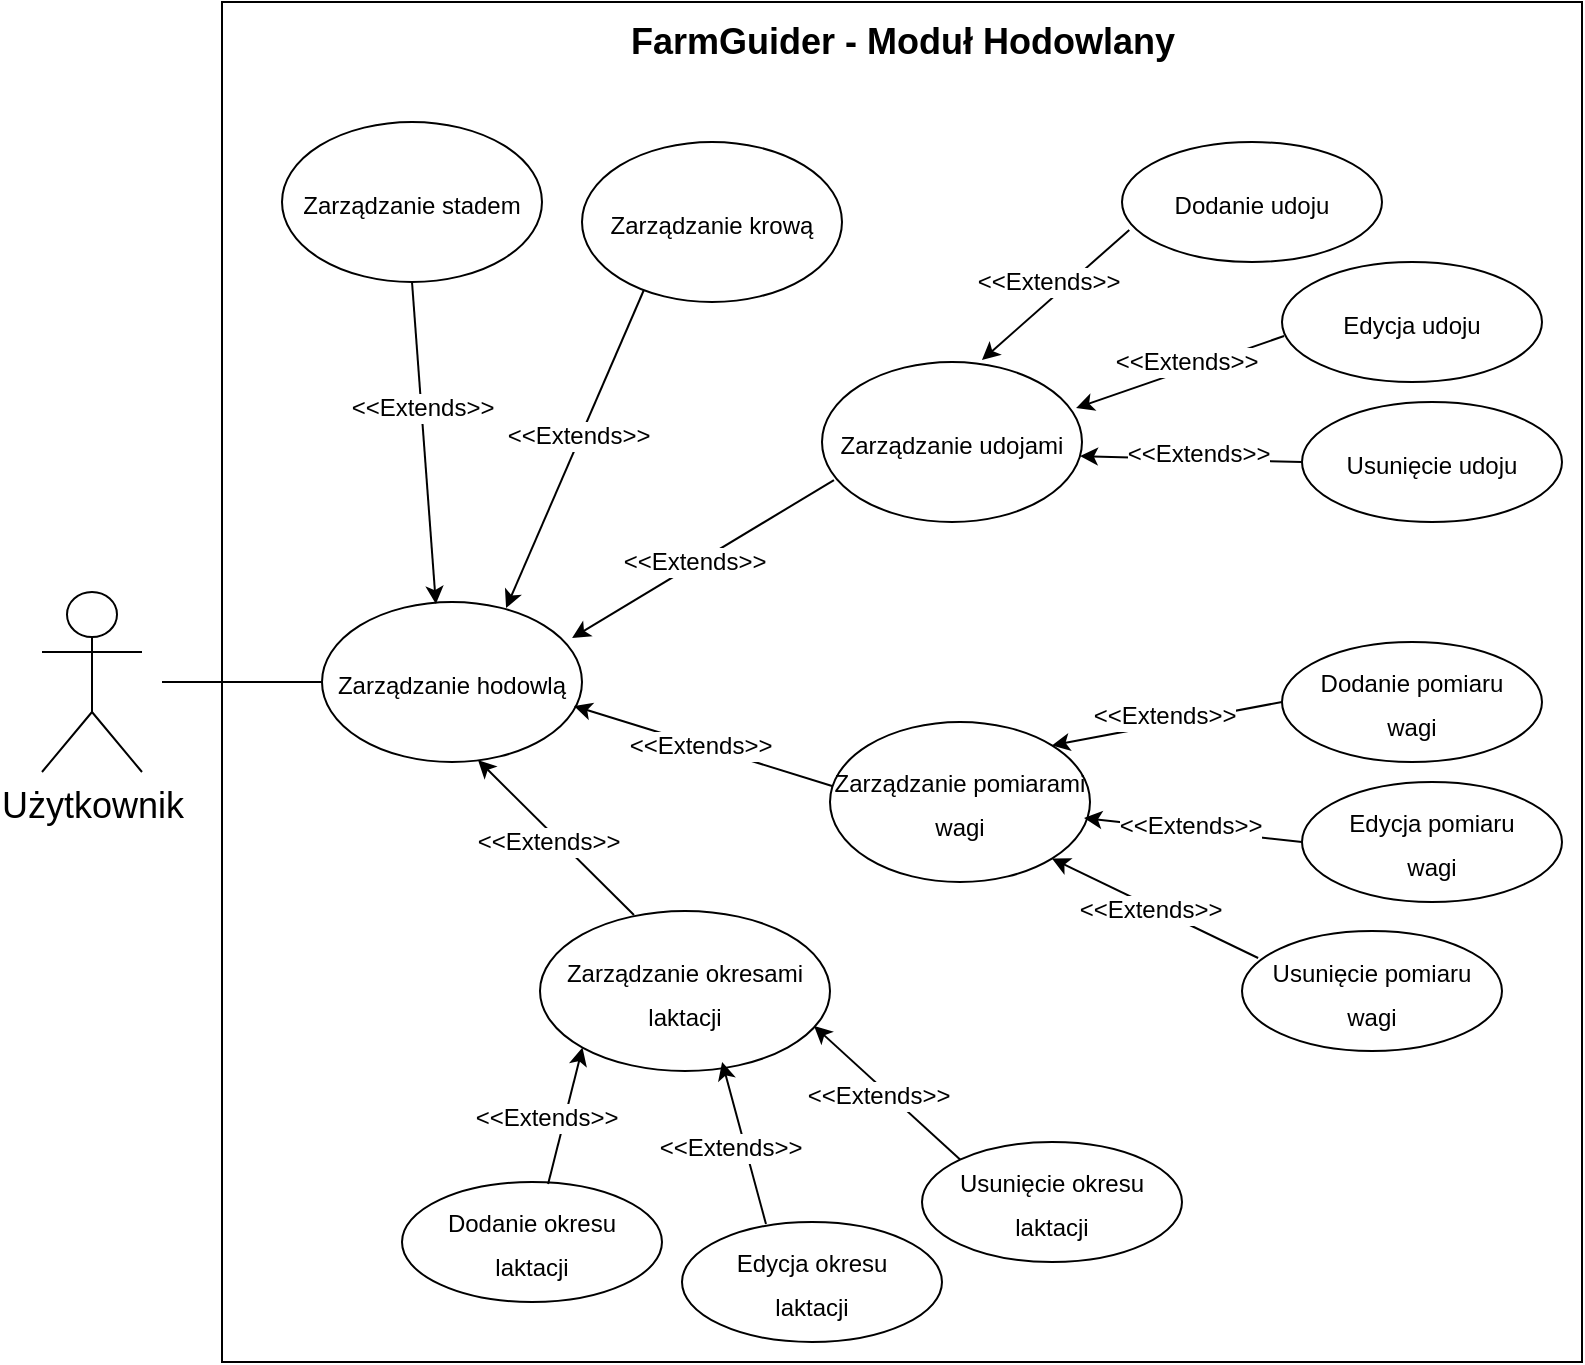 <mxfile version="22.1.18" type="device">
  <diagram id="BC79CML7Z33H3tk79keH" name="Strona-1">
    <mxGraphModel dx="1434" dy="746" grid="1" gridSize="10" guides="1" tooltips="1" connect="1" arrows="1" fold="1" page="1" pageScale="1" pageWidth="827" pageHeight="1169" math="0" shadow="0">
      <root>
        <mxCell id="0" />
        <mxCell id="1" parent="0" />
        <mxCell id="yx_y9nf9KPECeYAKMQg5-1" value="" style="whiteSpace=wrap;html=1;aspect=fixed;" parent="1" vertex="1">
          <mxGeometry x="110" y="60" width="680" height="680" as="geometry" />
        </mxCell>
        <mxCell id="yx_y9nf9KPECeYAKMQg5-2" value="&lt;div style=&quot;font-size: 18px;&quot; align=&quot;center&quot;&gt;&lt;font style=&quot;font-size: 18px;&quot;&gt;&lt;b&gt;FarmGuider &lt;font style=&quot;font-size: 18px;&quot;&gt;- Moduł Hodowlany&lt;/font&gt;&lt;br&gt;&lt;/b&gt;&lt;/font&gt;&lt;/div&gt;" style="text;html=1;strokeColor=none;fillColor=none;spacing=5;spacingTop=-20;whiteSpace=wrap;overflow=hidden;rounded=0;align=center;" parent="1" vertex="1">
          <mxGeometry x="295.63" y="80" width="308.75" height="30" as="geometry" />
        </mxCell>
        <mxCell id="yx_y9nf9KPECeYAKMQg5-13" value="&lt;font style=&quot;font-size: 12px;&quot;&gt;Zarządzanie hodowlą&lt;br&gt;&lt;/font&gt;" style="ellipse;whiteSpace=wrap;html=1;fontSize=18;" parent="1" vertex="1">
          <mxGeometry x="160" y="360" width="130" height="80" as="geometry" />
        </mxCell>
        <mxCell id="VzAytHsf84ptwid28OPW-5" value="&lt;font style=&quot;font-size: 12px;&quot;&gt;Zarządzanie stadem&lt;br&gt;&lt;/font&gt;" style="ellipse;whiteSpace=wrap;html=1;fontSize=18;" parent="1" vertex="1">
          <mxGeometry x="140" y="120" width="130" height="80" as="geometry" />
        </mxCell>
        <mxCell id="VzAytHsf84ptwid28OPW-6" value="Użytkownik" style="shape=umlActor;verticalLabelPosition=bottom;verticalAlign=top;html=1;outlineConnect=0;fontSize=18;" parent="1" vertex="1">
          <mxGeometry x="20" y="355" width="50" height="90" as="geometry" />
        </mxCell>
        <mxCell id="VzAytHsf84ptwid28OPW-16" style="edgeStyle=orthogonalEdgeStyle;rounded=0;orthogonalLoop=1;jettySize=auto;html=1;entryX=0;entryY=0.5;entryDx=0;entryDy=0;fontSize=12;endArrow=none;endFill=0;" parent="1" target="yx_y9nf9KPECeYAKMQg5-13" edge="1">
          <mxGeometry relative="1" as="geometry">
            <mxPoint x="80" y="400" as="sourcePoint" />
            <Array as="points">
              <mxPoint x="80" y="400" />
            </Array>
            <mxPoint x="610" y="270" as="targetPoint" />
          </mxGeometry>
        </mxCell>
        <mxCell id="VzAytHsf84ptwid28OPW-17" value="&lt;font style=&quot;font-size: 12px;&quot;&gt;Zarządzanie krową&lt;br&gt;&lt;/font&gt;" style="ellipse;whiteSpace=wrap;html=1;fontSize=18;" parent="1" vertex="1">
          <mxGeometry x="290" y="130" width="130" height="80" as="geometry" />
        </mxCell>
        <mxCell id="VzAytHsf84ptwid28OPW-18" value="&lt;font style=&quot;font-size: 12px;&quot;&gt;Zarządzanie udojami&lt;br&gt;&lt;/font&gt;" style="ellipse;whiteSpace=wrap;html=1;fontSize=18;" parent="1" vertex="1">
          <mxGeometry x="410" y="240" width="130" height="80" as="geometry" />
        </mxCell>
        <mxCell id="VzAytHsf84ptwid28OPW-19" value="&lt;font style=&quot;font-size: 12px;&quot;&gt;Zarządzanie pomiarami wagi&lt;br&gt;&lt;/font&gt;" style="ellipse;whiteSpace=wrap;html=1;fontSize=18;" parent="1" vertex="1">
          <mxGeometry x="414" y="420" width="130" height="80" as="geometry" />
        </mxCell>
        <mxCell id="VzAytHsf84ptwid28OPW-20" value="&lt;font style=&quot;font-size: 12px;&quot;&gt;Zarządzanie okresami laktacji&lt;br&gt;&lt;/font&gt;" style="ellipse;whiteSpace=wrap;html=1;fontSize=18;" parent="1" vertex="1">
          <mxGeometry x="269" y="514.5" width="145" height="80" as="geometry" />
        </mxCell>
        <mxCell id="VzAytHsf84ptwid28OPW-22" value="" style="endArrow=classic;html=1;rounded=0;entryX=0.708;entryY=0.038;entryDx=0;entryDy=0;exitX=0.238;exitY=0.925;exitDx=0;exitDy=0;entryPerimeter=0;exitPerimeter=0;" parent="1" source="VzAytHsf84ptwid28OPW-17" target="yx_y9nf9KPECeYAKMQg5-13" edge="1">
          <mxGeometry width="50" height="50" relative="1" as="geometry">
            <mxPoint x="390" y="410" as="sourcePoint" />
            <mxPoint x="440" y="360" as="targetPoint" />
          </mxGeometry>
        </mxCell>
        <mxCell id="VzAytHsf84ptwid28OPW-23" value="&lt;font style=&quot;font-size: 12px;&quot;&gt;&amp;lt;&amp;lt;Extends&amp;gt;&amp;gt;&lt;/font&gt;" style="edgeLabel;html=1;align=center;verticalAlign=middle;resizable=0;points=[];rotation=0;" parent="VzAytHsf84ptwid28OPW-22" vertex="1" connectable="0">
          <mxGeometry x="-0.122" relative="1" as="geometry">
            <mxPoint x="-3" y="3" as="offset" />
          </mxGeometry>
        </mxCell>
        <mxCell id="VzAytHsf84ptwid28OPW-24" value="" style="endArrow=classic;html=1;rounded=0;entryX=0.438;entryY=0.013;entryDx=0;entryDy=0;exitX=0.5;exitY=1;exitDx=0;exitDy=0;entryPerimeter=0;" parent="1" source="VzAytHsf84ptwid28OPW-5" target="yx_y9nf9KPECeYAKMQg5-13" edge="1">
          <mxGeometry width="50" height="50" relative="1" as="geometry">
            <mxPoint x="414" y="160" as="sourcePoint" />
            <mxPoint x="290" y="360" as="targetPoint" />
          </mxGeometry>
        </mxCell>
        <mxCell id="VzAytHsf84ptwid28OPW-25" value="&lt;font style=&quot;font-size: 12px;&quot;&gt;&amp;lt;&amp;lt;Extends&amp;gt;&amp;gt;&lt;/font&gt;" style="edgeLabel;html=1;align=center;verticalAlign=middle;resizable=0;points=[];rotation=0;" parent="VzAytHsf84ptwid28OPW-24" vertex="1" connectable="0">
          <mxGeometry x="-0.122" relative="1" as="geometry">
            <mxPoint y="-8" as="offset" />
          </mxGeometry>
        </mxCell>
        <mxCell id="VzAytHsf84ptwid28OPW-29" value="&lt;font style=&quot;font-size: 12px;&quot;&gt;Dodanie udoju&lt;br&gt;&lt;/font&gt;" style="ellipse;whiteSpace=wrap;html=1;fontSize=18;" parent="1" vertex="1">
          <mxGeometry x="560" y="130" width="130" height="60" as="geometry" />
        </mxCell>
        <mxCell id="VzAytHsf84ptwid28OPW-30" value="&lt;font style=&quot;font-size: 12px;&quot;&gt;Edycja udoju&lt;br&gt;&lt;/font&gt;" style="ellipse;whiteSpace=wrap;html=1;fontSize=18;" parent="1" vertex="1">
          <mxGeometry x="640" y="190" width="130" height="60" as="geometry" />
        </mxCell>
        <mxCell id="VzAytHsf84ptwid28OPW-31" value="&lt;font style=&quot;font-size: 12px;&quot;&gt;Usunięcie udoju&lt;br&gt;&lt;/font&gt;" style="ellipse;whiteSpace=wrap;html=1;fontSize=18;" parent="1" vertex="1">
          <mxGeometry x="650" y="260" width="130" height="60" as="geometry" />
        </mxCell>
        <mxCell id="VzAytHsf84ptwid28OPW-32" value="&lt;font style=&quot;font-size: 12px;&quot;&gt;Dodanie pomiaru&lt;br&gt;wagi&lt;br&gt;&lt;/font&gt;" style="ellipse;whiteSpace=wrap;html=1;fontSize=18;" parent="1" vertex="1">
          <mxGeometry x="640" y="380" width="130" height="60" as="geometry" />
        </mxCell>
        <mxCell id="VzAytHsf84ptwid28OPW-33" value="&lt;font style=&quot;font-size: 12px;&quot;&gt;Edycja pomiaru&lt;br&gt;wagi&lt;br&gt;&lt;/font&gt;" style="ellipse;whiteSpace=wrap;html=1;fontSize=18;" parent="1" vertex="1">
          <mxGeometry x="650" y="450" width="130" height="60" as="geometry" />
        </mxCell>
        <mxCell id="VzAytHsf84ptwid28OPW-34" value="&lt;font style=&quot;font-size: 12px;&quot;&gt;Usunięcie pomiaru&lt;br&gt;wagi&lt;br&gt;&lt;/font&gt;" style="ellipse;whiteSpace=wrap;html=1;fontSize=18;" parent="1" vertex="1">
          <mxGeometry x="620" y="524.5" width="130" height="60" as="geometry" />
        </mxCell>
        <mxCell id="VzAytHsf84ptwid28OPW-35" value="&lt;font style=&quot;font-size: 12px;&quot;&gt;Dodanie okresu&lt;br&gt;laktacji&lt;br&gt;&lt;/font&gt;" style="ellipse;whiteSpace=wrap;html=1;fontSize=18;" parent="1" vertex="1">
          <mxGeometry x="200" y="650" width="130" height="60" as="geometry" />
        </mxCell>
        <mxCell id="VzAytHsf84ptwid28OPW-36" value="&lt;font style=&quot;font-size: 12px;&quot;&gt;Edycja okresu&lt;br&gt;laktacji&lt;br&gt;&lt;/font&gt;" style="ellipse;whiteSpace=wrap;html=1;fontSize=18;" parent="1" vertex="1">
          <mxGeometry x="340" y="670" width="130" height="60" as="geometry" />
        </mxCell>
        <mxCell id="VzAytHsf84ptwid28OPW-37" value="&lt;font style=&quot;font-size: 12px;&quot;&gt;Usunięcie okresu&lt;br&gt;laktacji&lt;br&gt;&lt;/font&gt;" style="ellipse;whiteSpace=wrap;html=1;fontSize=18;" parent="1" vertex="1">
          <mxGeometry x="460" y="630" width="130" height="60" as="geometry" />
        </mxCell>
        <mxCell id="VzAytHsf84ptwid28OPW-38" value="" style="endArrow=classic;html=1;rounded=0;entryX=0.962;entryY=0.225;entryDx=0;entryDy=0;exitX=0.046;exitY=0.738;exitDx=0;exitDy=0;entryPerimeter=0;exitPerimeter=0;" parent="1" source="VzAytHsf84ptwid28OPW-18" target="yx_y9nf9KPECeYAKMQg5-13" edge="1">
          <mxGeometry width="50" height="50" relative="1" as="geometry">
            <mxPoint x="370" y="210" as="sourcePoint" />
            <mxPoint x="235" y="370" as="targetPoint" />
          </mxGeometry>
        </mxCell>
        <mxCell id="VzAytHsf84ptwid28OPW-39" value="&lt;font style=&quot;font-size: 12px;&quot;&gt;&amp;lt;&amp;lt;Extends&amp;gt;&amp;gt;&lt;/font&gt;" style="edgeLabel;html=1;align=center;verticalAlign=middle;resizable=0;points=[];rotation=0;" parent="VzAytHsf84ptwid28OPW-38" vertex="1" connectable="0">
          <mxGeometry x="-0.122" relative="1" as="geometry">
            <mxPoint x="-13" y="6" as="offset" />
          </mxGeometry>
        </mxCell>
        <mxCell id="VzAytHsf84ptwid28OPW-45" value="" style="endArrow=classic;html=1;rounded=0;entryX=0.615;entryY=-0.012;entryDx=0;entryDy=0;exitX=0.028;exitY=0.733;exitDx=0;exitDy=0;exitPerimeter=0;entryPerimeter=0;" parent="1" source="VzAytHsf84ptwid28OPW-29" target="VzAytHsf84ptwid28OPW-18" edge="1">
          <mxGeometry width="50" height="50" relative="1" as="geometry">
            <mxPoint x="410" y="380" as="sourcePoint" />
            <mxPoint x="300" y="410" as="targetPoint" />
          </mxGeometry>
        </mxCell>
        <mxCell id="VzAytHsf84ptwid28OPW-46" value="&lt;font style=&quot;font-size: 12px;&quot;&gt;&amp;lt;&amp;lt;Extends&amp;gt;&amp;gt;&lt;/font&gt;" style="edgeLabel;html=1;align=center;verticalAlign=middle;resizable=0;points=[];rotation=0;" parent="VzAytHsf84ptwid28OPW-45" vertex="1" connectable="0">
          <mxGeometry x="-0.122" relative="1" as="geometry">
            <mxPoint x="-9" y="-3" as="offset" />
          </mxGeometry>
        </mxCell>
        <mxCell id="VzAytHsf84ptwid28OPW-48" value="" style="endArrow=classic;html=1;rounded=0;entryX=0.977;entryY=0.288;entryDx=0;entryDy=0;exitX=0.008;exitY=0.617;exitDx=0;exitDy=0;entryPerimeter=0;exitPerimeter=0;" parent="1" source="VzAytHsf84ptwid28OPW-30" target="VzAytHsf84ptwid28OPW-18" edge="1">
          <mxGeometry width="50" height="50" relative="1" as="geometry">
            <mxPoint x="630" y="310" as="sourcePoint" />
            <mxPoint x="521" y="352" as="targetPoint" />
          </mxGeometry>
        </mxCell>
        <mxCell id="VzAytHsf84ptwid28OPW-49" value="&lt;font style=&quot;font-size: 12px;&quot;&gt;&amp;lt;&amp;lt;Extends&amp;gt;&amp;gt;&lt;/font&gt;" style="edgeLabel;html=1;align=center;verticalAlign=middle;resizable=0;points=[];rotation=0;" parent="VzAytHsf84ptwid28OPW-48" vertex="1" connectable="0">
          <mxGeometry x="-0.122" relative="1" as="geometry">
            <mxPoint x="-3" y="-3" as="offset" />
          </mxGeometry>
        </mxCell>
        <mxCell id="VzAytHsf84ptwid28OPW-50" value="" style="endArrow=classic;html=1;rounded=0;entryX=0.992;entryY=0.588;entryDx=0;entryDy=0;exitX=0;exitY=0.5;exitDx=0;exitDy=0;entryPerimeter=0;" parent="1" source="VzAytHsf84ptwid28OPW-31" target="VzAytHsf84ptwid28OPW-18" edge="1">
          <mxGeometry width="50" height="50" relative="1" as="geometry">
            <mxPoint x="650" y="380" as="sourcePoint" />
            <mxPoint x="540" y="380" as="targetPoint" />
          </mxGeometry>
        </mxCell>
        <mxCell id="VzAytHsf84ptwid28OPW-51" value="&lt;font style=&quot;font-size: 12px;&quot;&gt;&amp;lt;&amp;lt;Extends&amp;gt;&amp;gt;&lt;/font&gt;" style="edgeLabel;html=1;align=center;verticalAlign=middle;resizable=0;points=[];rotation=0;" parent="VzAytHsf84ptwid28OPW-50" vertex="1" connectable="0">
          <mxGeometry x="-0.122" relative="1" as="geometry">
            <mxPoint x="-3" y="-3" as="offset" />
          </mxGeometry>
        </mxCell>
        <mxCell id="VzAytHsf84ptwid28OPW-52" value="" style="endArrow=classic;html=1;rounded=0;entryX=0.969;entryY=0.65;entryDx=0;entryDy=0;exitX=0.008;exitY=0.4;exitDx=0;exitDy=0;exitPerimeter=0;entryPerimeter=0;" parent="1" source="VzAytHsf84ptwid28OPW-19" target="yx_y9nf9KPECeYAKMQg5-13" edge="1">
          <mxGeometry width="50" height="50" relative="1" as="geometry">
            <mxPoint x="410" y="380" as="sourcePoint" />
            <mxPoint x="300" y="410" as="targetPoint" />
          </mxGeometry>
        </mxCell>
        <mxCell id="VzAytHsf84ptwid28OPW-53" value="&lt;font style=&quot;font-size: 12px;&quot;&gt;&amp;lt;&amp;lt;Extends&amp;gt;&amp;gt;&lt;/font&gt;" style="edgeLabel;html=1;align=center;verticalAlign=middle;resizable=0;points=[];rotation=0;" parent="VzAytHsf84ptwid28OPW-52" vertex="1" connectable="0">
          <mxGeometry x="-0.122" relative="1" as="geometry">
            <mxPoint x="-9" y="-3" as="offset" />
          </mxGeometry>
        </mxCell>
        <mxCell id="VzAytHsf84ptwid28OPW-54" value="" style="endArrow=classic;html=1;rounded=0;entryX=1;entryY=0;entryDx=0;entryDy=0;exitX=0;exitY=0.5;exitDx=0;exitDy=0;" parent="1" source="VzAytHsf84ptwid28OPW-32" target="VzAytHsf84ptwid28OPW-19" edge="1">
          <mxGeometry width="50" height="50" relative="1" as="geometry">
            <mxPoint x="370" y="520" as="sourcePoint" />
            <mxPoint x="281" y="438" as="targetPoint" />
          </mxGeometry>
        </mxCell>
        <mxCell id="VzAytHsf84ptwid28OPW-55" value="&lt;font style=&quot;font-size: 12px;&quot;&gt;&amp;lt;&amp;lt;Extends&amp;gt;&amp;gt;&lt;/font&gt;" style="edgeLabel;html=1;align=center;verticalAlign=middle;resizable=0;points=[];rotation=0;" parent="VzAytHsf84ptwid28OPW-54" vertex="1" connectable="0">
          <mxGeometry x="-0.122" relative="1" as="geometry">
            <mxPoint x="-9" y="-3" as="offset" />
          </mxGeometry>
        </mxCell>
        <mxCell id="VzAytHsf84ptwid28OPW-57" value="" style="endArrow=classic;html=1;rounded=0;entryX=0.977;entryY=0.6;entryDx=0;entryDy=0;exitX=0;exitY=0.5;exitDx=0;exitDy=0;entryPerimeter=0;" parent="1" source="VzAytHsf84ptwid28OPW-33" target="VzAytHsf84ptwid28OPW-19" edge="1">
          <mxGeometry width="50" height="50" relative="1" as="geometry">
            <mxPoint x="620" y="530" as="sourcePoint" />
            <mxPoint x="531" y="562" as="targetPoint" />
          </mxGeometry>
        </mxCell>
        <mxCell id="VzAytHsf84ptwid28OPW-58" value="&lt;font style=&quot;font-size: 12px;&quot;&gt;&amp;lt;&amp;lt;Extends&amp;gt;&amp;gt;&lt;/font&gt;" style="edgeLabel;html=1;align=center;verticalAlign=middle;resizable=0;points=[];rotation=0;" parent="VzAytHsf84ptwid28OPW-57" vertex="1" connectable="0">
          <mxGeometry x="-0.122" relative="1" as="geometry">
            <mxPoint x="-9" y="-3" as="offset" />
          </mxGeometry>
        </mxCell>
        <mxCell id="VzAytHsf84ptwid28OPW-59" value="" style="endArrow=classic;html=1;rounded=0;entryX=1;entryY=1;entryDx=0;entryDy=0;exitX=0.062;exitY=0.225;exitDx=0;exitDy=0;exitPerimeter=0;" parent="1" source="VzAytHsf84ptwid28OPW-34" target="VzAytHsf84ptwid28OPW-19" edge="1">
          <mxGeometry width="50" height="50" relative="1" as="geometry">
            <mxPoint x="630" y="530" as="sourcePoint" />
            <mxPoint x="550" y="600" as="targetPoint" />
          </mxGeometry>
        </mxCell>
        <mxCell id="VzAytHsf84ptwid28OPW-60" value="&lt;font style=&quot;font-size: 12px;&quot;&gt;&amp;lt;&amp;lt;Extends&amp;gt;&amp;gt;&lt;/font&gt;" style="edgeLabel;html=1;align=center;verticalAlign=middle;resizable=0;points=[];rotation=0;" parent="VzAytHsf84ptwid28OPW-59" vertex="1" connectable="0">
          <mxGeometry x="-0.122" relative="1" as="geometry">
            <mxPoint x="-9" y="-3" as="offset" />
          </mxGeometry>
        </mxCell>
        <mxCell id="VzAytHsf84ptwid28OPW-61" value="" style="endArrow=classic;html=1;rounded=0;entryX=0.6;entryY=0.988;entryDx=0;entryDy=0;exitX=0.324;exitY=0.025;exitDx=0;exitDy=0;exitPerimeter=0;entryPerimeter=0;" parent="1" source="VzAytHsf84ptwid28OPW-20" target="yx_y9nf9KPECeYAKMQg5-13" edge="1">
          <mxGeometry width="50" height="50" relative="1" as="geometry">
            <mxPoint x="420" y="600" as="sourcePoint" />
            <mxPoint x="281" y="438" as="targetPoint" />
          </mxGeometry>
        </mxCell>
        <mxCell id="VzAytHsf84ptwid28OPW-62" value="&lt;font style=&quot;font-size: 12px;&quot;&gt;&amp;lt;&amp;lt;Extends&amp;gt;&amp;gt;&lt;/font&gt;" style="edgeLabel;html=1;align=center;verticalAlign=middle;resizable=0;points=[];rotation=0;" parent="VzAytHsf84ptwid28OPW-61" vertex="1" connectable="0">
          <mxGeometry x="-0.122" relative="1" as="geometry">
            <mxPoint x="-9" y="-3" as="offset" />
          </mxGeometry>
        </mxCell>
        <mxCell id="VzAytHsf84ptwid28OPW-63" value="" style="endArrow=classic;html=1;rounded=0;exitX=0.562;exitY=0.017;exitDx=0;exitDy=0;exitPerimeter=0;entryX=0;entryY=1;entryDx=0;entryDy=0;" parent="1" source="VzAytHsf84ptwid28OPW-35" target="VzAytHsf84ptwid28OPW-20" edge="1">
          <mxGeometry width="50" height="50" relative="1" as="geometry">
            <mxPoint x="235" y="500" as="sourcePoint" />
            <mxPoint x="232" y="582" as="targetPoint" />
          </mxGeometry>
        </mxCell>
        <mxCell id="VzAytHsf84ptwid28OPW-64" value="&lt;font style=&quot;font-size: 12px;&quot;&gt;&amp;lt;&amp;lt;Extends&amp;gt;&amp;gt;&lt;/font&gt;" style="edgeLabel;html=1;align=center;verticalAlign=middle;resizable=0;points=[];rotation=0;" parent="VzAytHsf84ptwid28OPW-63" vertex="1" connectable="0">
          <mxGeometry x="-0.122" relative="1" as="geometry">
            <mxPoint x="-9" y="-3" as="offset" />
          </mxGeometry>
        </mxCell>
        <mxCell id="VzAytHsf84ptwid28OPW-65" value="" style="endArrow=classic;html=1;rounded=0;entryX=0.628;entryY=0.944;entryDx=0;entryDy=0;exitX=0.323;exitY=0.017;exitDx=0;exitDy=0;entryPerimeter=0;exitPerimeter=0;" parent="1" source="VzAytHsf84ptwid28OPW-36" target="VzAytHsf84ptwid28OPW-20" edge="1">
          <mxGeometry width="50" height="50" relative="1" as="geometry">
            <mxPoint x="180" y="632" as="sourcePoint" />
            <mxPoint x="184" y="568" as="targetPoint" />
          </mxGeometry>
        </mxCell>
        <mxCell id="VzAytHsf84ptwid28OPW-66" value="&lt;font style=&quot;font-size: 12px;&quot;&gt;&amp;lt;&amp;lt;Extends&amp;gt;&amp;gt;&lt;/font&gt;" style="edgeLabel;html=1;align=center;verticalAlign=middle;resizable=0;points=[];rotation=0;" parent="VzAytHsf84ptwid28OPW-65" vertex="1" connectable="0">
          <mxGeometry x="-0.122" relative="1" as="geometry">
            <mxPoint x="-9" y="-3" as="offset" />
          </mxGeometry>
        </mxCell>
        <mxCell id="VzAytHsf84ptwid28OPW-67" value="" style="endArrow=classic;html=1;rounded=0;entryX=0.945;entryY=0.719;entryDx=0;entryDy=0;exitX=0;exitY=0;exitDx=0;exitDy=0;entryPerimeter=0;" parent="1" source="VzAytHsf84ptwid28OPW-37" target="VzAytHsf84ptwid28OPW-20" edge="1">
          <mxGeometry width="50" height="50" relative="1" as="geometry">
            <mxPoint x="325" y="670" as="sourcePoint" />
            <mxPoint x="235" y="580" as="targetPoint" />
          </mxGeometry>
        </mxCell>
        <mxCell id="VzAytHsf84ptwid28OPW-68" value="&lt;font style=&quot;font-size: 12px;&quot;&gt;&amp;lt;&amp;lt;Extends&amp;gt;&amp;gt;&lt;/font&gt;" style="edgeLabel;html=1;align=center;verticalAlign=middle;resizable=0;points=[];rotation=0;" parent="VzAytHsf84ptwid28OPW-67" vertex="1" connectable="0">
          <mxGeometry x="-0.122" relative="1" as="geometry">
            <mxPoint x="-9" y="-3" as="offset" />
          </mxGeometry>
        </mxCell>
      </root>
    </mxGraphModel>
  </diagram>
</mxfile>
